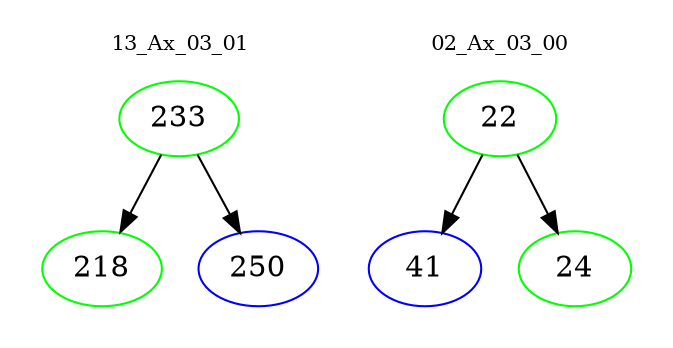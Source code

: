 digraph{
subgraph cluster_0 {
color = white
label = "13_Ax_03_01";
fontsize=10;
T0_233 [label="233", color="green"]
T0_233 -> T0_218 [color="black"]
T0_218 [label="218", color="green"]
T0_233 -> T0_250 [color="black"]
T0_250 [label="250", color="blue"]
}
subgraph cluster_1 {
color = white
label = "02_Ax_03_00";
fontsize=10;
T1_22 [label="22", color="green"]
T1_22 -> T1_41 [color="black"]
T1_41 [label="41", color="blue"]
T1_22 -> T1_24 [color="black"]
T1_24 [label="24", color="green"]
}
}
